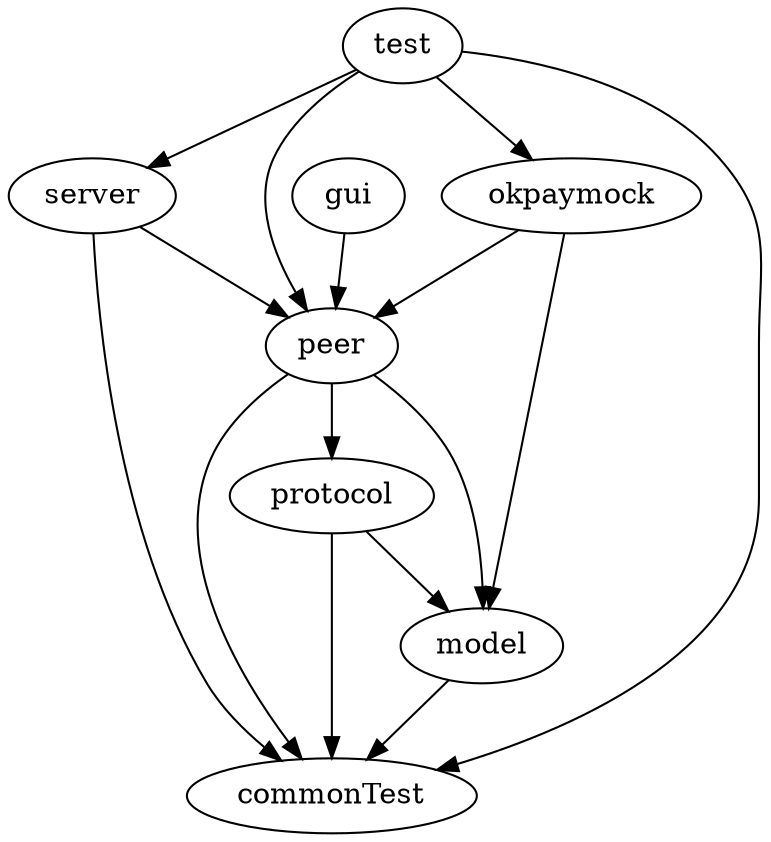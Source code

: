 digraph {
    server -> peer, commonTest;
    peer -> model, protocol, commonTest;
    protocol -> model, commonTest;
    model -> commonTest;
    gui -> peer;
    test -> peer, server, commonTest, okpaymock;
    okpaymock -> model, peer;
}
